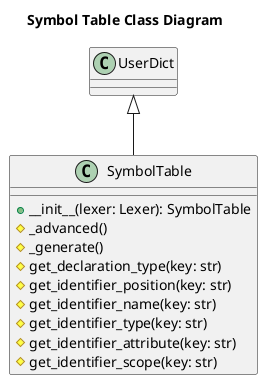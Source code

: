 @startuml
title Symbol Table Class Diagram
class SymbolTable {
    + __init__(lexer: Lexer): SymbolTable
    # _advanced()
    # _generate()
    # get_declaration_type(key: str)
    # get_identifier_position(key: str)
    # get_identifier_name(key: str)
    # get_identifier_type(key: str)
    # get_identifier_attribute(key: str)
    # get_identifier_scope(key: str)
}
UserDict <|-- SymbolTable
@enduml